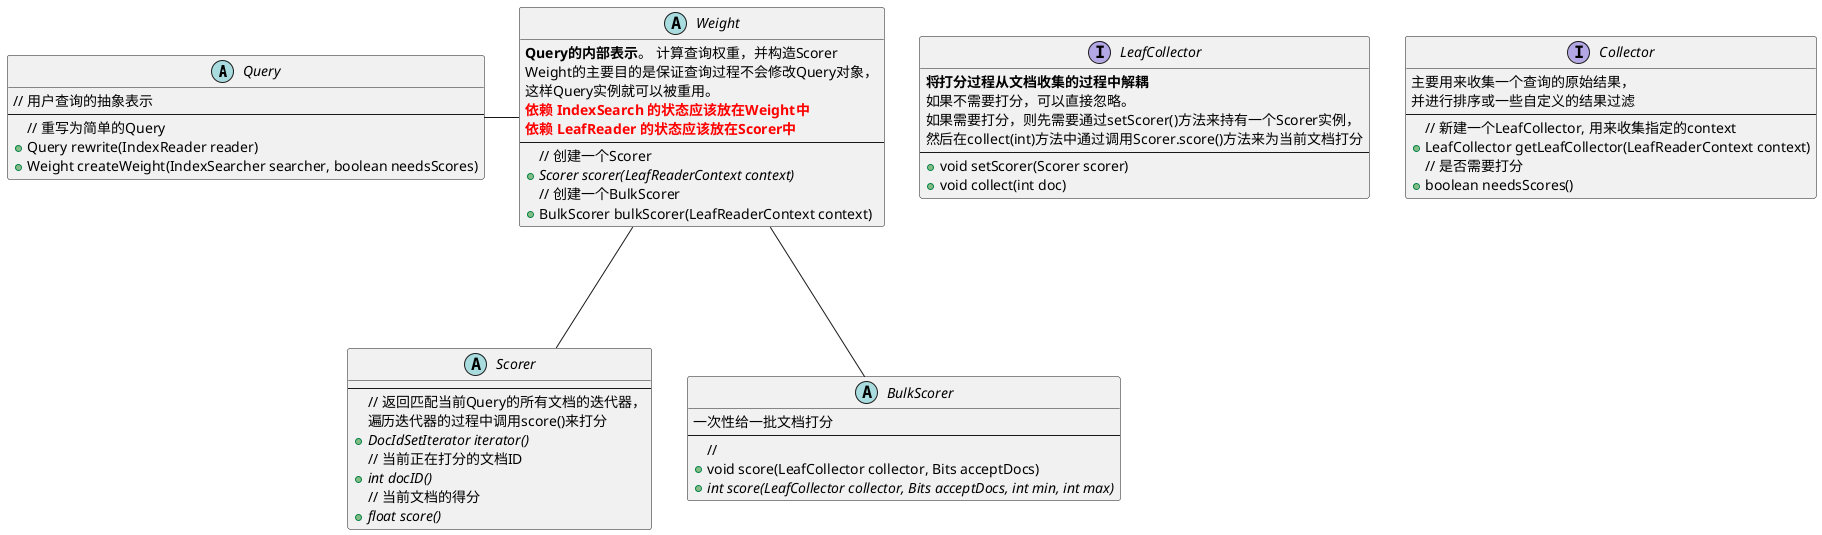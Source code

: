 @startuml

abstract class Query{
    // 用户查询的抽象表示
    --
    // 重写为简单的Query
    +Query rewrite(IndexReader reader)
    +Weight createWeight(IndexSearcher searcher, boolean needsScores)
}

abstract class Weight{
    <b>Query的内部表示</b>。 计算查询权重，并构造Scorer
    Weight的主要目的是保证查询过程不会修改Query对象，
    这样Query实例就可以被重用。
    <b><font color=red>依赖 IndexSearch 的状态应该放在Weight中
    <b><font color=red>依赖 LeafReader 的状态应该放在Scorer中
    --
    // 创建一个Scorer
    +{abstract} Scorer scorer(LeafReaderContext context)
    // 创建一个BulkScorer
    +BulkScorer bulkScorer(LeafReaderContext context)
}

abstract class Scorer {
    --
    // 返回匹配当前Query的所有文档的迭代器，
       遍历迭代器的过程中调用score()来打分
    +{abstract} DocIdSetIterator iterator()
    // 当前正在打分的文档ID
    +{abstract} int docID()
    // 当前文档的得分
    +{abstract} float score()
}

abstract class BulkScorer{
    一次性给一批文档打分
    --
    //
    +void score(LeafCollector collector, Bits acceptDocs)
    +{abstract} int score(LeafCollector collector, Bits acceptDocs, int min, int max)
}

interface LeafCollector{
    <b>将打分过程从文档收集的过程中解耦</b>
    如果不需要打分，可以直接忽略。
    如果需要打分，则先需要通过setScorer()方法来持有一个Scorer实例，
    然后在collect(int)方法中通过调用Scorer.score()方法来为当前文档打分
    ---
    +void setScorer(Scorer scorer)
    +void collect(int doc)
}

interface Collector{
    主要用来收集一个查询的原始结果，
    并进行排序或一些自定义的结果过滤
    ---
    // 新建一个LeafCollector, 用来收集指定的context
    +LeafCollector getLeafCollector(LeafReaderContext context)
    // 是否需要打分
    +boolean needsScores()
}

Query -right-- Weight
Weight -down-- Scorer
Weight -down-- BulkScorer
@enduml